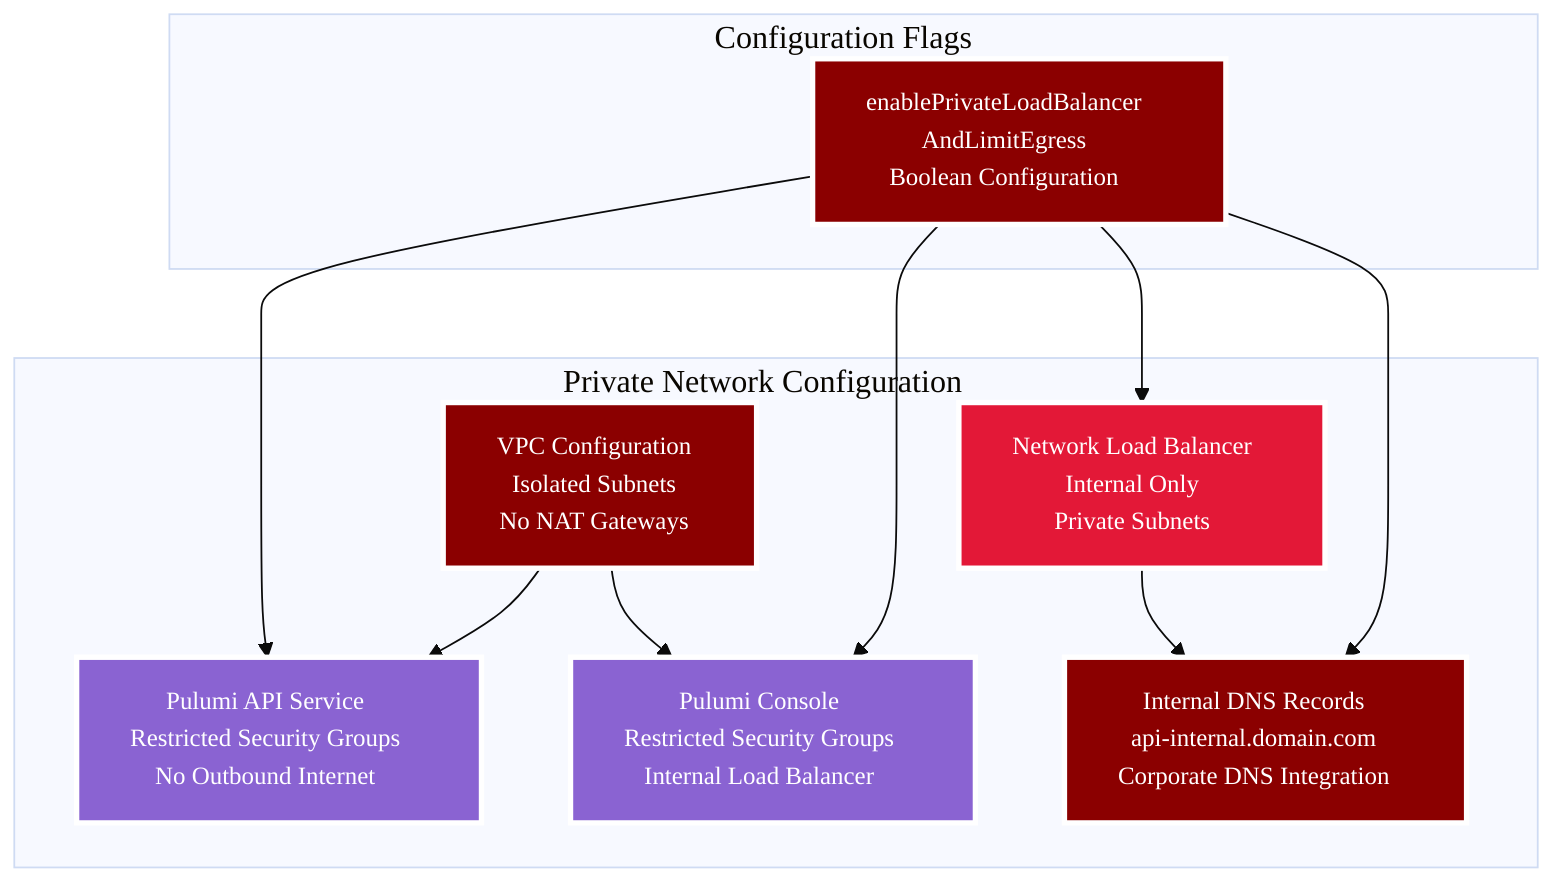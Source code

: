 %%{init: {'theme':'base', 'themeVariables': {'fontSize': '18px', 'fontFamily': 'Arial, sans-serif'}}}%%
graph TD
    classDef network fill:#E31837,stroke:#FFFFFF,stroke-width:3px,color:#FFFFFF,font-size:14px
    classDef pulumi fill:#8A63D2,stroke:#FFFFFF,stroke-width:3px,color:#FFFFFF,font-size:14px
    classDef secure fill:#8B0000,stroke:#FFFFFF,stroke-width:3px,color:#FFFFFF,font-size:14px
    
    subgraph PRIVATE["Private Network Configuration"]
        PRIVATE_NLB[Network Load Balancer<br/>Internal Only<br/>Private Subnets]:::network
        
        API_PRIVATE[Pulumi API Service<br/>Restricted Security Groups<br/>No Outbound Internet]:::pulumi
        
        CONSOLE_PRIVATE[Pulumi Console<br/>Restricted Security Groups<br/>Internal Load Balancer]:::pulumi
        
        VPC_ISOLATED[VPC Configuration<br/>Isolated Subnets<br/>No NAT Gateways]:::secure
        
        INTERNAL_DNS[Internal DNS Records<br/>api-internal.domain.com<br/>Corporate DNS Integration]:::secure
    end
    
    subgraph CONFIG["Configuration Flags"]
        PRIVATE_FLAG[enablePrivateLoadBalancer<br/>AndLimitEgress<br/>Boolean Configuration]:::secure
    end
    
    PRIVATE_FLAG --> API_PRIVATE
    PRIVATE_FLAG --> CONSOLE_PRIVATE
    PRIVATE_FLAG --> PRIVATE_NLB
    PRIVATE_FLAG --> INTERNAL_DNS
    
    VPC_ISOLATED --> API_PRIVATE
    VPC_ISOLATED --> CONSOLE_PRIVATE
    PRIVATE_NLB --> INTERNAL_DNS